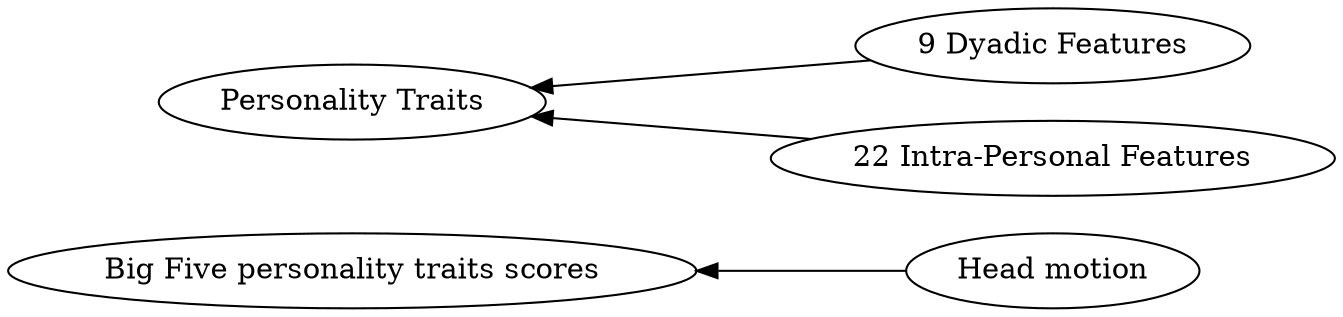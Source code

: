 digraph Test {
	rankdir=RL
	size="15,15"
	overlap=false
	splines=true
	{rank=same; "Head motion" "9 Dyadic Features" "22 Intra-Personal Features";}
	{rank=same; "Big Five personality traits scores" "Personality Traits";}
	"Head motion" [href="https://scholar.google.com/scholar?hl=en&q=Personality%20Trait%20Classification%20via%20Co-Occurrent%20Multiparty%20Multimodal%20Event%20Discovery"]
	"Head motion" -> "Big Five personality traits scores"
	"22 Intra-Personal Features" [href="https://scholar.google.com/scholar?hl=en&q=Personality%20classification%20and%20behaviour%20interpretation:%20An%20approach%20based%20on%20feature%20categories"]
	"22 Intra-Personal Features" -> "Personality Traits"
	"9 Dyadic Features" [href="https://scholar.google.com/scholar?hl=en&q=Personality%20classification%20and%20behaviour%20interpretation:%20An%20approach%20based%20on%20feature%20categories"]
	"9 Dyadic Features" -> "Personality Traits"
}
